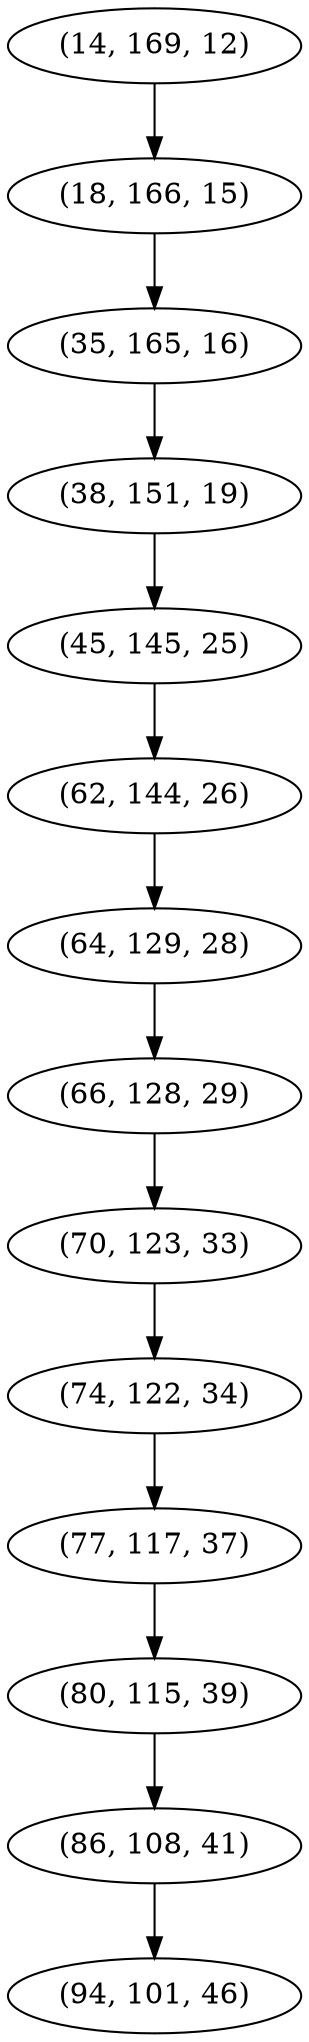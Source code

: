 digraph tree {
    "(14, 169, 12)";
    "(18, 166, 15)";
    "(35, 165, 16)";
    "(38, 151, 19)";
    "(45, 145, 25)";
    "(62, 144, 26)";
    "(64, 129, 28)";
    "(66, 128, 29)";
    "(70, 123, 33)";
    "(74, 122, 34)";
    "(77, 117, 37)";
    "(80, 115, 39)";
    "(86, 108, 41)";
    "(94, 101, 46)";
    "(14, 169, 12)" -> "(18, 166, 15)";
    "(18, 166, 15)" -> "(35, 165, 16)";
    "(35, 165, 16)" -> "(38, 151, 19)";
    "(38, 151, 19)" -> "(45, 145, 25)";
    "(45, 145, 25)" -> "(62, 144, 26)";
    "(62, 144, 26)" -> "(64, 129, 28)";
    "(64, 129, 28)" -> "(66, 128, 29)";
    "(66, 128, 29)" -> "(70, 123, 33)";
    "(70, 123, 33)" -> "(74, 122, 34)";
    "(74, 122, 34)" -> "(77, 117, 37)";
    "(77, 117, 37)" -> "(80, 115, 39)";
    "(80, 115, 39)" -> "(86, 108, 41)";
    "(86, 108, 41)" -> "(94, 101, 46)";
}
